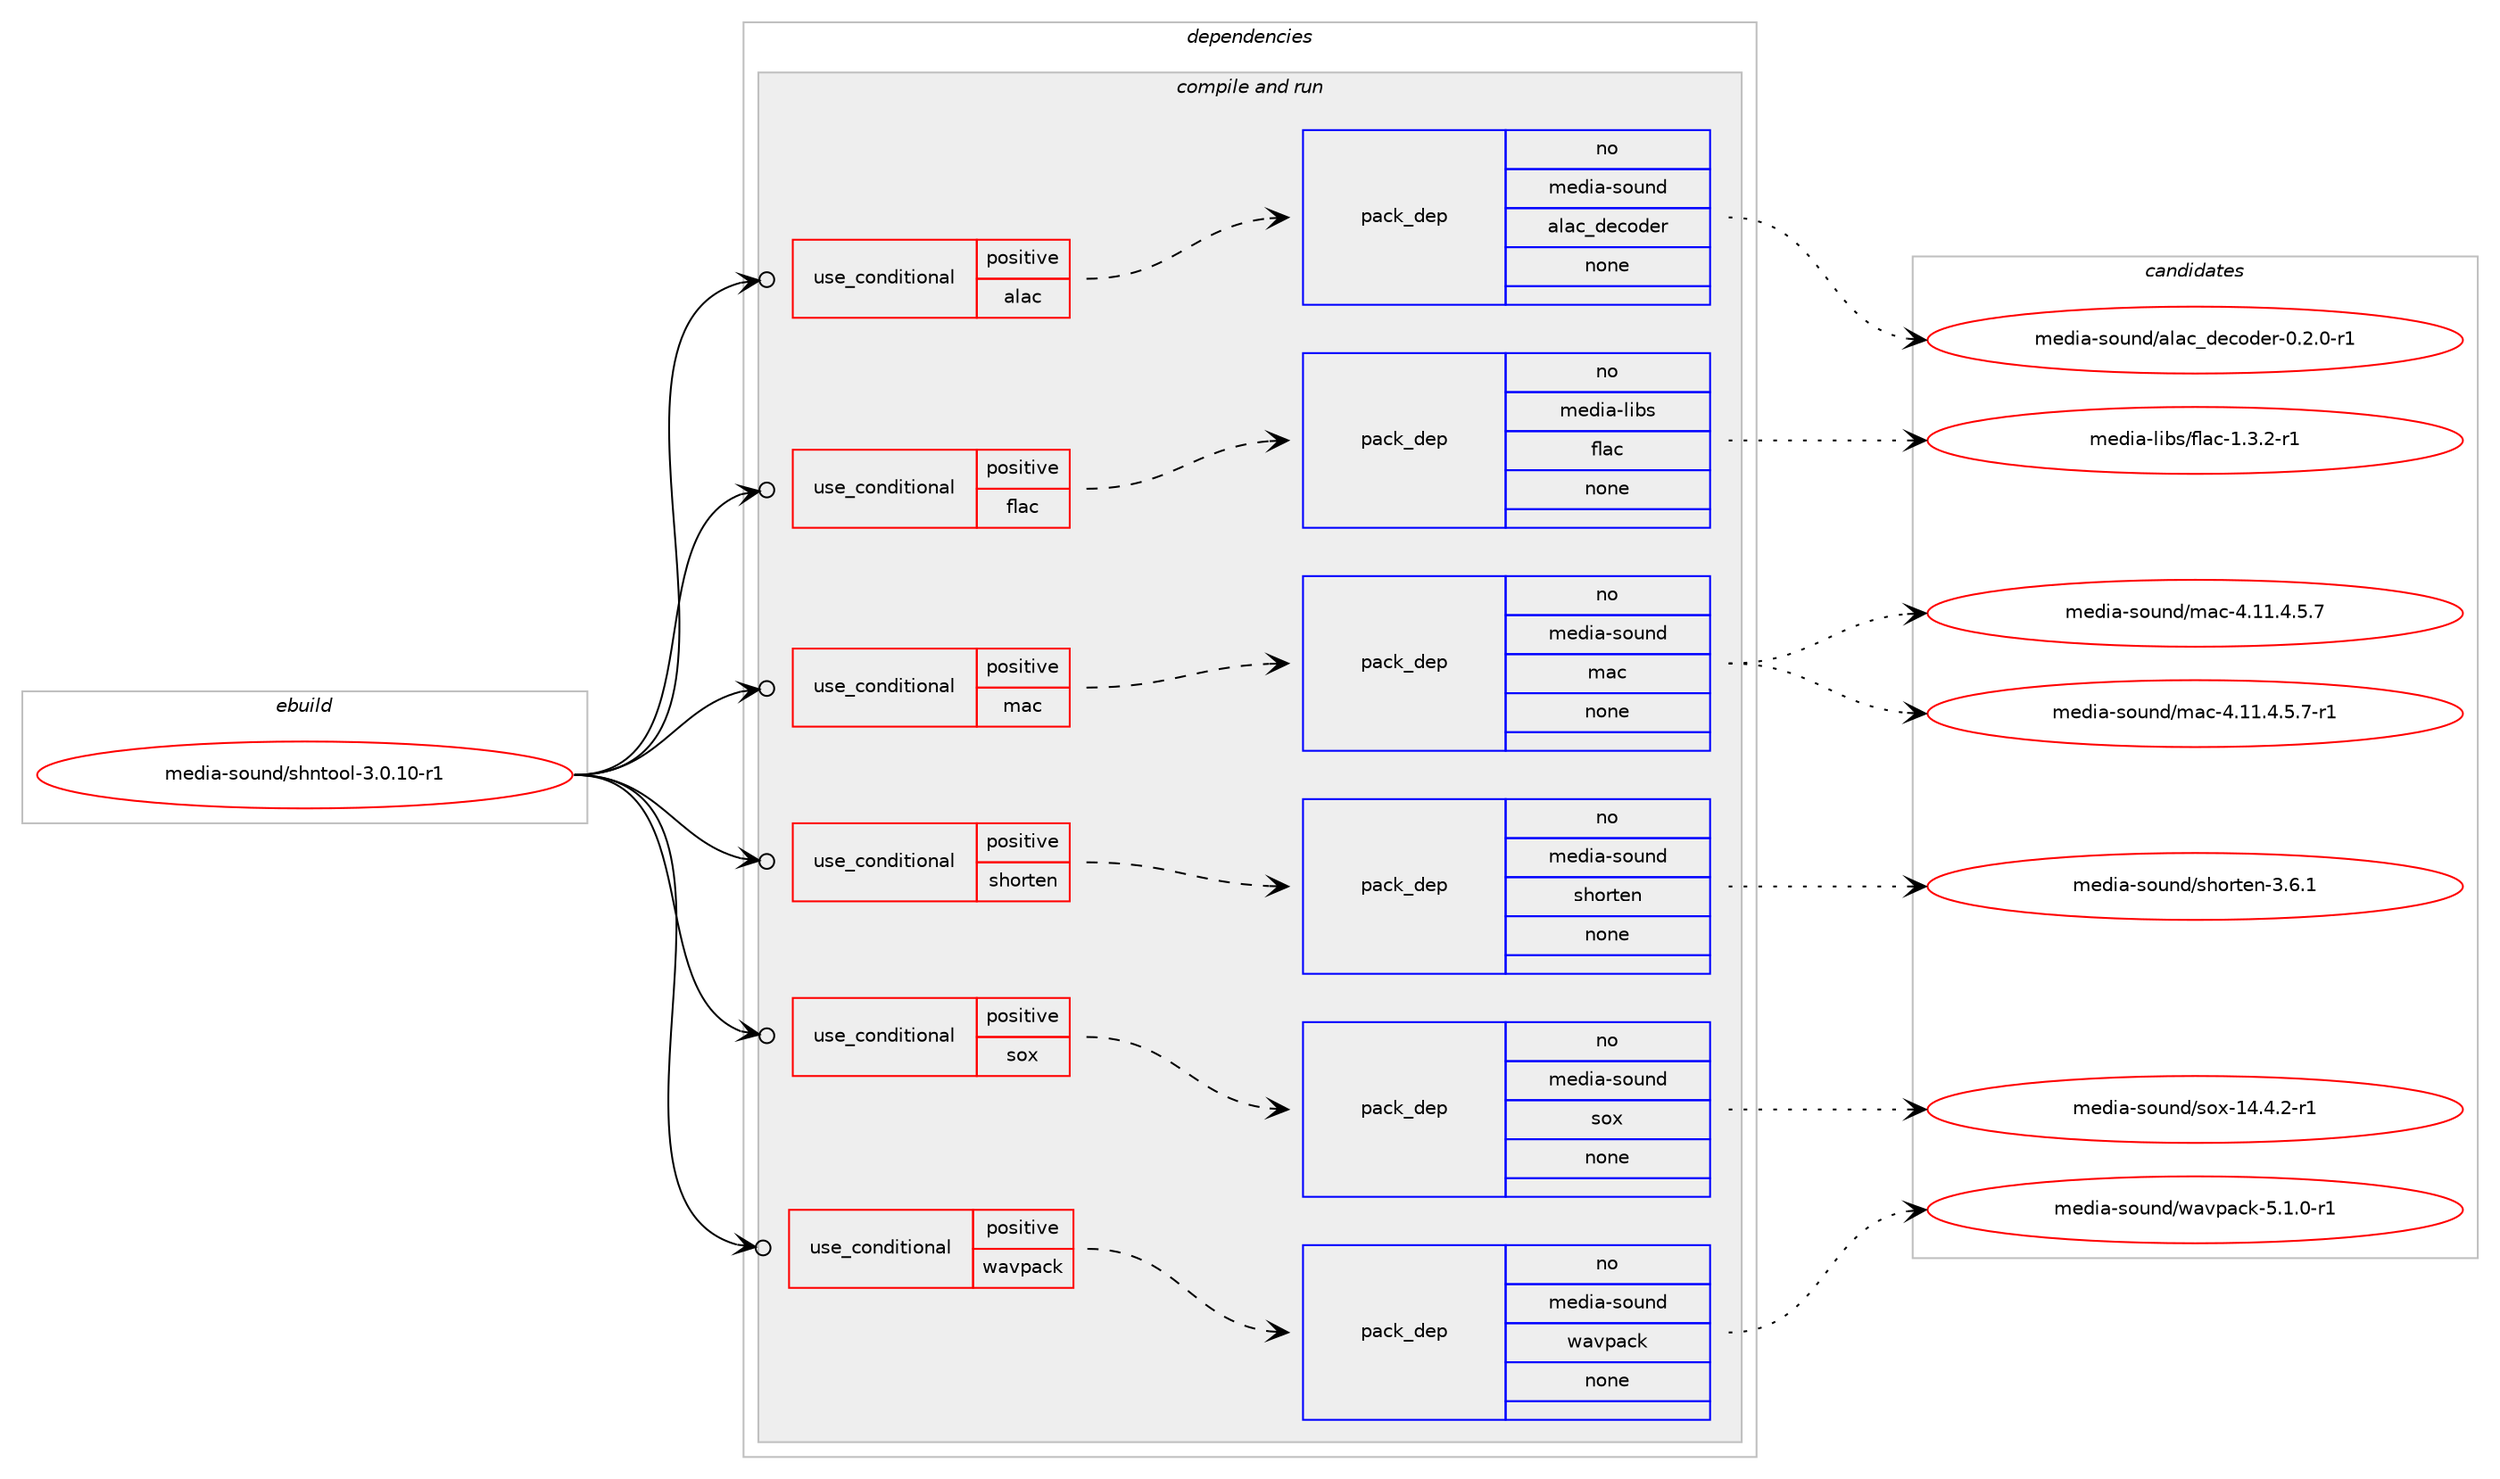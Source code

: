 digraph prolog {

# *************
# Graph options
# *************

newrank=true;
concentrate=true;
compound=true;
graph [rankdir=LR,fontname=Helvetica,fontsize=10,ranksep=1.5];#, ranksep=2.5, nodesep=0.2];
edge  [arrowhead=vee];
node  [fontname=Helvetica,fontsize=10];

# **********
# The ebuild
# **********

subgraph cluster_leftcol {
color=gray;
rank=same;
label=<<i>ebuild</i>>;
id [label="media-sound/shntool-3.0.10-r1", color=red, width=4, href="../media-sound/shntool-3.0.10-r1.svg"];
}

# ****************
# The dependencies
# ****************

subgraph cluster_midcol {
color=gray;
label=<<i>dependencies</i>>;
subgraph cluster_compile {
fillcolor="#eeeeee";
style=filled;
label=<<i>compile</i>>;
}
subgraph cluster_compileandrun {
fillcolor="#eeeeee";
style=filled;
label=<<i>compile and run</i>>;
subgraph cond438184 {
dependency1630406 [label=<<TABLE BORDER="0" CELLBORDER="1" CELLSPACING="0" CELLPADDING="4"><TR><TD ROWSPAN="3" CELLPADDING="10">use_conditional</TD></TR><TR><TD>positive</TD></TR><TR><TD>alac</TD></TR></TABLE>>, shape=none, color=red];
subgraph pack1165897 {
dependency1630407 [label=<<TABLE BORDER="0" CELLBORDER="1" CELLSPACING="0" CELLPADDING="4" WIDTH="220"><TR><TD ROWSPAN="6" CELLPADDING="30">pack_dep</TD></TR><TR><TD WIDTH="110">no</TD></TR><TR><TD>media-sound</TD></TR><TR><TD>alac_decoder</TD></TR><TR><TD>none</TD></TR><TR><TD></TD></TR></TABLE>>, shape=none, color=blue];
}
dependency1630406:e -> dependency1630407:w [weight=20,style="dashed",arrowhead="vee"];
}
id:e -> dependency1630406:w [weight=20,style="solid",arrowhead="odotvee"];
subgraph cond438185 {
dependency1630408 [label=<<TABLE BORDER="0" CELLBORDER="1" CELLSPACING="0" CELLPADDING="4"><TR><TD ROWSPAN="3" CELLPADDING="10">use_conditional</TD></TR><TR><TD>positive</TD></TR><TR><TD>flac</TD></TR></TABLE>>, shape=none, color=red];
subgraph pack1165898 {
dependency1630409 [label=<<TABLE BORDER="0" CELLBORDER="1" CELLSPACING="0" CELLPADDING="4" WIDTH="220"><TR><TD ROWSPAN="6" CELLPADDING="30">pack_dep</TD></TR><TR><TD WIDTH="110">no</TD></TR><TR><TD>media-libs</TD></TR><TR><TD>flac</TD></TR><TR><TD>none</TD></TR><TR><TD></TD></TR></TABLE>>, shape=none, color=blue];
}
dependency1630408:e -> dependency1630409:w [weight=20,style="dashed",arrowhead="vee"];
}
id:e -> dependency1630408:w [weight=20,style="solid",arrowhead="odotvee"];
subgraph cond438186 {
dependency1630410 [label=<<TABLE BORDER="0" CELLBORDER="1" CELLSPACING="0" CELLPADDING="4"><TR><TD ROWSPAN="3" CELLPADDING="10">use_conditional</TD></TR><TR><TD>positive</TD></TR><TR><TD>mac</TD></TR></TABLE>>, shape=none, color=red];
subgraph pack1165899 {
dependency1630411 [label=<<TABLE BORDER="0" CELLBORDER="1" CELLSPACING="0" CELLPADDING="4" WIDTH="220"><TR><TD ROWSPAN="6" CELLPADDING="30">pack_dep</TD></TR><TR><TD WIDTH="110">no</TD></TR><TR><TD>media-sound</TD></TR><TR><TD>mac</TD></TR><TR><TD>none</TD></TR><TR><TD></TD></TR></TABLE>>, shape=none, color=blue];
}
dependency1630410:e -> dependency1630411:w [weight=20,style="dashed",arrowhead="vee"];
}
id:e -> dependency1630410:w [weight=20,style="solid",arrowhead="odotvee"];
subgraph cond438187 {
dependency1630412 [label=<<TABLE BORDER="0" CELLBORDER="1" CELLSPACING="0" CELLPADDING="4"><TR><TD ROWSPAN="3" CELLPADDING="10">use_conditional</TD></TR><TR><TD>positive</TD></TR><TR><TD>shorten</TD></TR></TABLE>>, shape=none, color=red];
subgraph pack1165900 {
dependency1630413 [label=<<TABLE BORDER="0" CELLBORDER="1" CELLSPACING="0" CELLPADDING="4" WIDTH="220"><TR><TD ROWSPAN="6" CELLPADDING="30">pack_dep</TD></TR><TR><TD WIDTH="110">no</TD></TR><TR><TD>media-sound</TD></TR><TR><TD>shorten</TD></TR><TR><TD>none</TD></TR><TR><TD></TD></TR></TABLE>>, shape=none, color=blue];
}
dependency1630412:e -> dependency1630413:w [weight=20,style="dashed",arrowhead="vee"];
}
id:e -> dependency1630412:w [weight=20,style="solid",arrowhead="odotvee"];
subgraph cond438188 {
dependency1630414 [label=<<TABLE BORDER="0" CELLBORDER="1" CELLSPACING="0" CELLPADDING="4"><TR><TD ROWSPAN="3" CELLPADDING="10">use_conditional</TD></TR><TR><TD>positive</TD></TR><TR><TD>sox</TD></TR></TABLE>>, shape=none, color=red];
subgraph pack1165901 {
dependency1630415 [label=<<TABLE BORDER="0" CELLBORDER="1" CELLSPACING="0" CELLPADDING="4" WIDTH="220"><TR><TD ROWSPAN="6" CELLPADDING="30">pack_dep</TD></TR><TR><TD WIDTH="110">no</TD></TR><TR><TD>media-sound</TD></TR><TR><TD>sox</TD></TR><TR><TD>none</TD></TR><TR><TD></TD></TR></TABLE>>, shape=none, color=blue];
}
dependency1630414:e -> dependency1630415:w [weight=20,style="dashed",arrowhead="vee"];
}
id:e -> dependency1630414:w [weight=20,style="solid",arrowhead="odotvee"];
subgraph cond438189 {
dependency1630416 [label=<<TABLE BORDER="0" CELLBORDER="1" CELLSPACING="0" CELLPADDING="4"><TR><TD ROWSPAN="3" CELLPADDING="10">use_conditional</TD></TR><TR><TD>positive</TD></TR><TR><TD>wavpack</TD></TR></TABLE>>, shape=none, color=red];
subgraph pack1165902 {
dependency1630417 [label=<<TABLE BORDER="0" CELLBORDER="1" CELLSPACING="0" CELLPADDING="4" WIDTH="220"><TR><TD ROWSPAN="6" CELLPADDING="30">pack_dep</TD></TR><TR><TD WIDTH="110">no</TD></TR><TR><TD>media-sound</TD></TR><TR><TD>wavpack</TD></TR><TR><TD>none</TD></TR><TR><TD></TD></TR></TABLE>>, shape=none, color=blue];
}
dependency1630416:e -> dependency1630417:w [weight=20,style="dashed",arrowhead="vee"];
}
id:e -> dependency1630416:w [weight=20,style="solid",arrowhead="odotvee"];
}
subgraph cluster_run {
fillcolor="#eeeeee";
style=filled;
label=<<i>run</i>>;
}
}

# **************
# The candidates
# **************

subgraph cluster_choices {
rank=same;
color=gray;
label=<<i>candidates</i>>;

subgraph choice1165897 {
color=black;
nodesep=1;
choice10910110010597451151111171101004797108979995100101991111001011144548465046484511449 [label="media-sound/alac_decoder-0.2.0-r1", color=red, width=4,href="../media-sound/alac_decoder-0.2.0-r1.svg"];
dependency1630407:e -> choice10910110010597451151111171101004797108979995100101991111001011144548465046484511449:w [style=dotted,weight="100"];
}
subgraph choice1165898 {
color=black;
nodesep=1;
choice1091011001059745108105981154710210897994549465146504511449 [label="media-libs/flac-1.3.2-r1", color=red, width=4,href="../media-libs/flac-1.3.2-r1.svg"];
dependency1630409:e -> choice1091011001059745108105981154710210897994549465146504511449:w [style=dotted,weight="100"];
}
subgraph choice1165899 {
color=black;
nodesep=1;
choice10910110010597451151111171101004710997994552464949465246534655 [label="media-sound/mac-4.11.4.5.7", color=red, width=4,href="../media-sound/mac-4.11.4.5.7.svg"];
choice109101100105974511511111711010047109979945524649494652465346554511449 [label="media-sound/mac-4.11.4.5.7-r1", color=red, width=4,href="../media-sound/mac-4.11.4.5.7-r1.svg"];
dependency1630411:e -> choice10910110010597451151111171101004710997994552464949465246534655:w [style=dotted,weight="100"];
dependency1630411:e -> choice109101100105974511511111711010047109979945524649494652465346554511449:w [style=dotted,weight="100"];
}
subgraph choice1165900 {
color=black;
nodesep=1;
choice109101100105974511511111711010047115104111114116101110455146544649 [label="media-sound/shorten-3.6.1", color=red, width=4,href="../media-sound/shorten-3.6.1.svg"];
dependency1630413:e -> choice109101100105974511511111711010047115104111114116101110455146544649:w [style=dotted,weight="100"];
}
subgraph choice1165901 {
color=black;
nodesep=1;
choice109101100105974511511111711010047115111120454952465246504511449 [label="media-sound/sox-14.4.2-r1", color=red, width=4,href="../media-sound/sox-14.4.2-r1.svg"];
dependency1630415:e -> choice109101100105974511511111711010047115111120454952465246504511449:w [style=dotted,weight="100"];
}
subgraph choice1165902 {
color=black;
nodesep=1;
choice1091011001059745115111117110100471199711811297991074553464946484511449 [label="media-sound/wavpack-5.1.0-r1", color=red, width=4,href="../media-sound/wavpack-5.1.0-r1.svg"];
dependency1630417:e -> choice1091011001059745115111117110100471199711811297991074553464946484511449:w [style=dotted,weight="100"];
}
}

}
